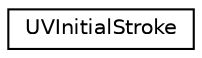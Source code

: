 digraph G
{
  edge [fontname="Helvetica",fontsize="10",labelfontname="Helvetica",labelfontsize="10"];
  node [fontname="Helvetica",fontsize="10",shape=record];
  rankdir=LR;
  Node1 [label="UVInitialStroke",height=0.2,width=0.4,color="black", fillcolor="white", style="filled",URL="$dc/d7c/structUVInitialStroke.html"];
}
